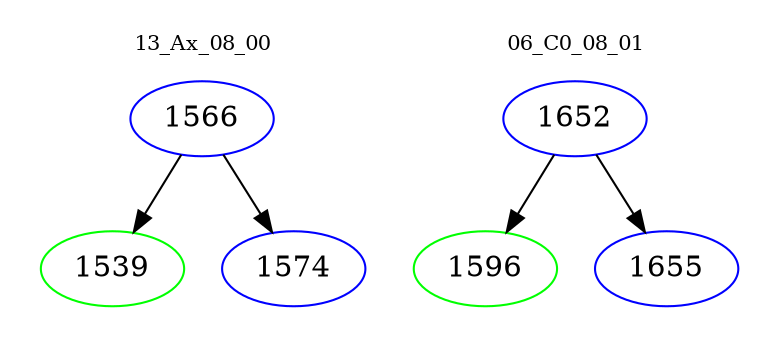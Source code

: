 digraph{
subgraph cluster_0 {
color = white
label = "13_Ax_08_00";
fontsize=10;
T0_1566 [label="1566", color="blue"]
T0_1566 -> T0_1539 [color="black"]
T0_1539 [label="1539", color="green"]
T0_1566 -> T0_1574 [color="black"]
T0_1574 [label="1574", color="blue"]
}
subgraph cluster_1 {
color = white
label = "06_C0_08_01";
fontsize=10;
T1_1652 [label="1652", color="blue"]
T1_1652 -> T1_1596 [color="black"]
T1_1596 [label="1596", color="green"]
T1_1652 -> T1_1655 [color="black"]
T1_1655 [label="1655", color="blue"]
}
}
